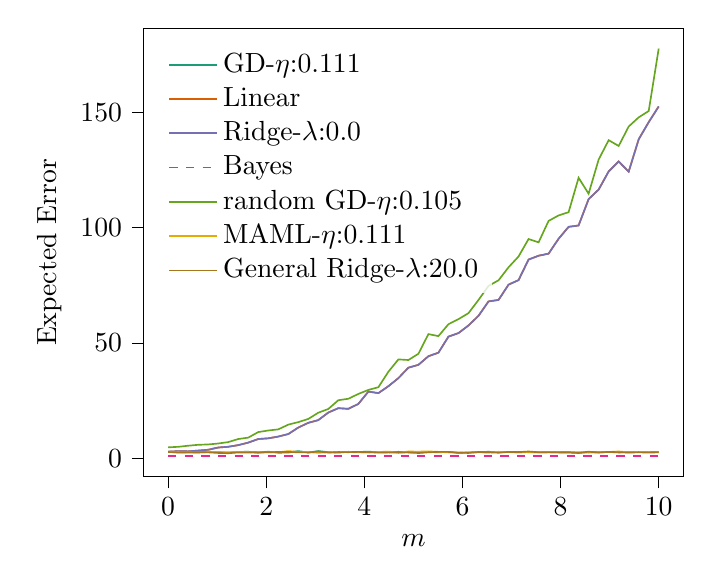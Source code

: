 % This file was created with tikzplotlib v0.10.1.
\begin{tikzpicture}

\definecolor{chocolate217952}{RGB}{217,95,2}
\definecolor{darkcyan27158119}{RGB}{27,158,119}
\definecolor{darkgoldenrod16611829}{RGB}{166,118,29}
\definecolor{darkgray176}{RGB}{176,176,176}
\definecolor{deeppink23141138}{RGB}{231,41,138}
\definecolor{lightslategray117112179}{RGB}{117,112,179}
\definecolor{olivedrab10216630}{RGB}{102,166,30}
\definecolor{orange2301712}{RGB}{230,171,2}

\begin{axis}[
legend cell align={left},
legend style={
  fill opacity=0.8,
  draw opacity=1,
  text opacity=1,
  at={(0.03,0.97)},
  anchor=north west,
  draw=none
},
tick align=outside,
tick pos=left,
x grid style={darkgray176},
xlabel={\(\displaystyle m\)},
xmin=-0.5, xmax=10.5,
xtick style={color=black},
y grid style={darkgray176},
ylabel={Expected Error},
ymin=-7.828, ymax=186.376,
ytick style={color=black}
]
\addplot [semithick, darkcyan27158119]
table {%
0 2.916
0.204 2.559
0.408 2.517
0.612 2.589
0.816 2.778
1.02 2.74
1.224 2.471
1.429 2.85
1.633 2.898
1.837 2.468
2.041 2.956
2.245 2.487
2.449 2.56
2.653 3.191
2.857 2.538
3.061 3.202
3.265 2.729
3.469 2.534
3.673 2.878
3.878 2.82
4.082 2.94
4.286 2.702
4.49 2.705
4.694 2.885
4.898 2.612
5.102 2.628
5.306 2.814
5.51 2.675
5.714 2.844
5.918 2.416
6.122 2.63
6.327 2.75
6.531 2.901
6.735 2.714
6.939 2.793
7.143 2.861
7.347 2.712
7.551 2.659
7.755 2.647
7.959 2.621
8.163 2.565
8.367 2.381
8.571 2.801
8.776 2.676
8.98 2.822
9.184 2.602
9.388 2.712
9.592 2.824
9.796 2.833
10 2.776
};
\addlegendentry{GD-$\eta$:0.111}
\addplot [semithick, chocolate217952]
table {%
0 2.951
0.204 3.158
0.408 3.085
0.612 3.406
0.816 3.768
1.02 4.745
1.224 5.059
1.429 5.781
1.633 6.871
1.837 8.42
2.041 8.722
2.245 9.49
2.449 10.57
2.653 13.388
2.857 15.442
3.061 16.616
3.265 19.892
3.469 21.781
3.673 21.498
3.878 23.638
4.082 28.976
4.286 28.307
4.49 31.308
4.694 34.809
4.898 39.338
5.102 40.563
5.306 44.287
5.51 45.826
5.714 52.784
5.918 54.306
6.122 57.61
6.327 61.797
6.531 68.033
6.735 68.668
6.939 75.294
7.143 77.259
7.347 86.17
7.551 87.823
7.755 88.722
7.959 95.165
8.163 100.334
8.367 100.939
8.571 112.341
8.776 116.486
8.98 124.347
9.184 128.66
9.388 124.238
9.592 138.264
9.796 145.686
10 152.485
};
\addlegendentry{Linear}
\addplot [semithick, lightslategray117112179]
table {%
0 2.951
0.204 3.158
0.408 3.085
0.612 3.406
0.816 3.768
1.02 4.745
1.224 5.059
1.429 5.781
1.633 6.871
1.837 8.42
2.041 8.722
2.245 9.49
2.449 10.569
2.653 13.388
2.857 15.442
3.061 16.616
3.265 19.892
3.469 21.781
3.673 21.498
3.878 23.638
4.082 28.976
4.286 28.307
4.49 31.308
4.694 34.809
4.898 39.338
5.102 40.563
5.306 44.287
5.51 45.826
5.714 52.784
5.918 54.306
6.122 57.609
6.327 61.797
6.531 68.033
6.735 68.668
6.939 75.294
7.143 77.259
7.347 86.17
7.551 87.823
7.755 88.722
7.959 95.165
8.163 100.334
8.367 100.939
8.571 112.341
8.776 116.486
8.98 124.347
9.184 128.66
9.388 124.238
9.592 138.264
9.796 145.686
10 152.485
};
\addlegendentry{Ridge-$\lambda$:0.0}
\addplot [semithick, deeppink23141138, dashed]
table {%
0 1.0
0.204 1.0
0.408 1.0
0.612 1.0
0.816 1.0
1.02 1.0
1.224 1.0
1.429 1.0
1.633 1.0
1.837 1.0
2.041 1.0
2.245 1.0
2.449 1.0
2.653 1.0
2.857 1.0
3.061 1.0
3.265 1.0
3.469 1.0
3.673 1.0
3.878 1.0
4.082 1.0
4.286 1.0
4.49 1.0
4.694 1.0
4.898 1.0
5.102 1.0
5.306 1.0
5.51 1.0
5.714 1.0
5.918 1.0
6.122 1.0
6.327 1.0
6.531 1.0
6.735 1.0
6.939 1.0
7.143 1.0
7.347 1.0
7.551 1.0
7.755 1.0
7.959 1.0
8.163 1.0
8.367 1.0
8.571 1.0
8.776 1.0
8.98 1.0
9.184 1.0
9.388 1.0
9.592 1.0
9.796 1.0
10 1.0
};
\addlegendentry{Bayes}
\addplot [semithick, olivedrab10216630]
table {%
0 4.822
0.204 5.049
0.408 5.52
0.612 5.921
0.816 6.073
1.02 6.478
1.224 7.09
1.429 8.417
1.633 9.029
1.837 11.433
2.041 12.116
2.245 12.601
2.449 14.652
2.653 15.749
2.857 17.12
3.061 19.821
3.265 21.437
3.469 25.231
3.673 25.859
3.878 27.96
4.082 29.699
4.286 30.871
4.49 37.581
4.694 42.912
4.898 42.647
5.102 45.366
5.306 53.881
5.51 53.007
5.714 58.156
5.918 60.354
6.122 62.935
6.327 68.687
6.531 74.767
6.735 77.178
6.939 82.823
7.143 87.494
7.347 95.058
7.551 93.606
7.755 102.902
7.959 105.28
8.163 106.679
8.367 121.588
8.571 114.682
8.776 129.505
8.98 137.882
9.184 135.372
9.388 143.794
9.592 147.763
9.796 150.516
10 177.548
};
\addlegendentry{random GD-$\eta$:0.105}
\addplot [semithick, orange2301712]
table {%
0 2.801
0.204 2.853
0.408 2.841
0.612 2.671
0.816 2.948
1.02 2.686
1.224 2.72
1.429 2.847
1.633 2.784
1.837 2.511
2.041 2.691
2.245 2.677
2.449 3.184
2.653 2.852
2.857 2.74
3.061 2.464
3.265 2.681
3.469 2.714
3.673 2.814
3.878 2.632
4.082 2.591
4.286 2.786
4.49 2.979
4.694 2.504
4.898 3.011
5.102 2.961
5.306 3.063
5.51 2.867
5.714 2.612
5.918 2.648
6.122 2.639
6.327 2.647
6.531 2.581
6.735 2.883
6.939 2.772
7.143 2.526
7.347 2.81
7.551 2.625
7.755 2.735
7.959 2.638
8.163 2.748
8.367 2.752
8.571 2.507
8.776 2.615
8.98 2.811
9.184 3.031
9.388 2.659
9.592 2.852
9.796 2.78
10 2.722
};
\addlegendentry{MAML-$\eta$:0.111}
\addplot [semithick, darkgoldenrod16611829]
table {%
0 2.79
0.204 2.643
0.408 2.75
0.612 2.707
0.816 2.647
1.02 2.401
1.224 2.265
1.429 2.619
1.633 2.566
1.837 2.735
2.041 2.678
2.245 2.806
2.449 2.805
2.653 2.687
2.857 2.615
3.061 3.001
3.265 2.555
3.469 2.777
3.673 2.72
3.878 2.85
4.082 2.74
4.286 2.528
4.49 2.629
4.694 2.509
4.898 2.689
5.102 2.356
5.306 2.668
5.51 2.863
5.714 2.84
5.918 2.487
6.122 2.392
6.327 2.814
6.531 2.668
6.735 2.48
6.939 2.842
7.143 2.75
7.347 3.02
7.551 2.687
7.755 2.735
7.959 2.705
8.163 2.724
8.367 2.444
8.571 2.929
8.776 2.593
8.98 2.83
9.184 2.735
9.388 2.558
9.592 2.665
9.796 2.546
10 2.663
};
\addlegendentry{General Ridge-$\lambda$:20.0}
\end{axis}

\end{tikzpicture}
